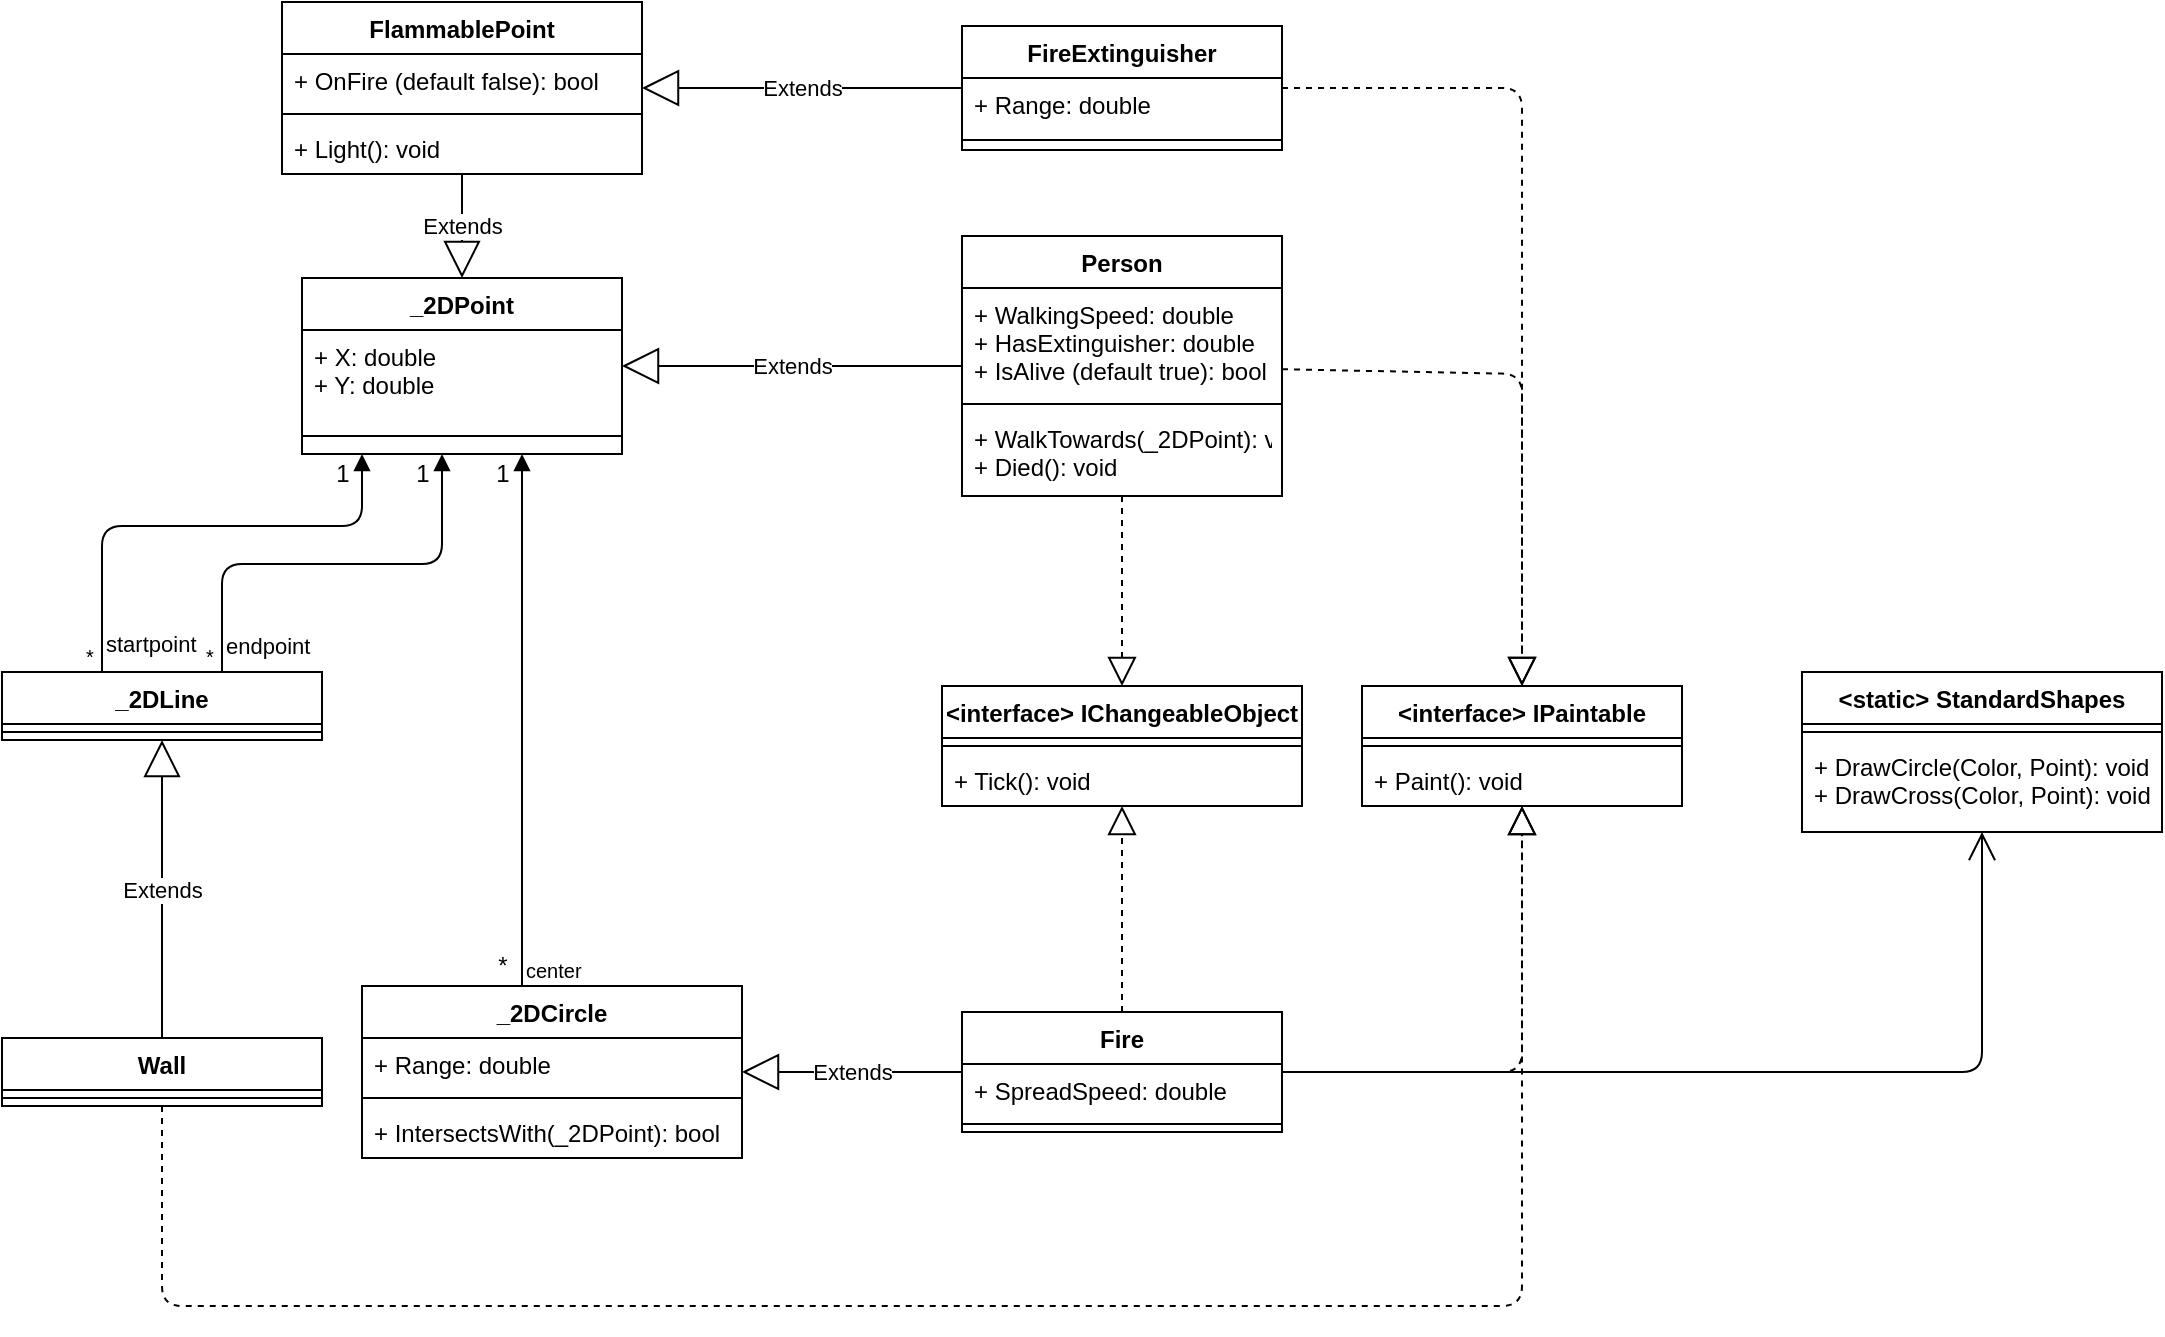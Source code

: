 <mxfile version="12.7.1" type="google"><diagram id="yT9TXmgAgz7rBrCmFG2e" name="Page-1"><mxGraphModel dx="2123" dy="1910" grid="1" gridSize="10" guides="1" tooltips="1" connect="1" arrows="1" fold="1" page="1" pageScale="1" pageWidth="827" pageHeight="1169" math="0" shadow="0"><root><mxCell id="0"/><mxCell id="1" parent="0"/><mxCell id="ZRokeR4cdvGj3QZbygz7-1" value="_2DPoint" style="swimlane;fontStyle=1;align=center;verticalAlign=top;childLayout=stackLayout;horizontal=1;startSize=26;horizontalStack=0;resizeParent=1;resizeParentMax=0;resizeLast=0;collapsible=1;marginBottom=0;" parent="1" vertex="1"><mxGeometry x="100" y="76" width="160" height="88" as="geometry"/></mxCell><mxCell id="ZRokeR4cdvGj3QZbygz7-2" value="+ X: double&#xA;+ Y: double&#xA;" style="text;strokeColor=none;fillColor=none;align=left;verticalAlign=top;spacingLeft=4;spacingRight=4;overflow=hidden;rotatable=0;points=[[0,0.5],[1,0.5]];portConstraint=eastwest;" parent="ZRokeR4cdvGj3QZbygz7-1" vertex="1"><mxGeometry y="26" width="160" height="44" as="geometry"/></mxCell><mxCell id="ZRokeR4cdvGj3QZbygz7-3" value="" style="line;strokeWidth=1;fillColor=none;align=left;verticalAlign=middle;spacingTop=-1;spacingLeft=3;spacingRight=3;rotatable=0;labelPosition=right;points=[];portConstraint=eastwest;" parent="ZRokeR4cdvGj3QZbygz7-1" vertex="1"><mxGeometry y="70" width="160" height="18" as="geometry"/></mxCell><mxCell id="ZRokeR4cdvGj3QZbygz7-5" value="Person" style="swimlane;fontStyle=1;align=center;verticalAlign=top;childLayout=stackLayout;horizontal=1;startSize=26;horizontalStack=0;resizeParent=1;resizeParentMax=0;resizeLast=0;collapsible=1;marginBottom=0;" parent="1" vertex="1"><mxGeometry x="430" y="55" width="160" height="130" as="geometry"/></mxCell><mxCell id="ZRokeR4cdvGj3QZbygz7-6" value="+ WalkingSpeed: double&#xA;+ HasExtinguisher: double&#xA;+ IsAlive (default true): bool&#xA;&#xA;" style="text;strokeColor=none;fillColor=none;align=left;verticalAlign=top;spacingLeft=4;spacingRight=4;overflow=hidden;rotatable=0;points=[[0,0.5],[1,0.5]];portConstraint=eastwest;" parent="ZRokeR4cdvGj3QZbygz7-5" vertex="1"><mxGeometry y="26" width="160" height="54" as="geometry"/></mxCell><mxCell id="ZRokeR4cdvGj3QZbygz7-7" value="" style="line;strokeWidth=1;fillColor=none;align=left;verticalAlign=middle;spacingTop=-1;spacingLeft=3;spacingRight=3;rotatable=0;labelPosition=right;points=[];portConstraint=eastwest;" parent="ZRokeR4cdvGj3QZbygz7-5" vertex="1"><mxGeometry y="80" width="160" height="8" as="geometry"/></mxCell><mxCell id="ZRokeR4cdvGj3QZbygz7-8" value="+ WalkTowards(_2DPoint): void&#xA;+ Died(): void&#xA;" style="text;strokeColor=none;fillColor=none;align=left;verticalAlign=top;spacingLeft=4;spacingRight=4;overflow=hidden;rotatable=0;points=[[0,0.5],[1,0.5]];portConstraint=eastwest;" parent="ZRokeR4cdvGj3QZbygz7-5" vertex="1"><mxGeometry y="88" width="160" height="42" as="geometry"/></mxCell><mxCell id="ZRokeR4cdvGj3QZbygz7-9" value="FireExtinguisher" style="swimlane;fontStyle=1;align=center;verticalAlign=top;childLayout=stackLayout;horizontal=1;startSize=26;horizontalStack=0;resizeParent=1;resizeParentMax=0;resizeLast=0;collapsible=1;marginBottom=0;" parent="1" vertex="1"><mxGeometry x="430" y="-50" width="160" height="62" as="geometry"/></mxCell><mxCell id="vUPNm47fnmo5N56Ao4s8-2" value="+ Range: double" style="text;strokeColor=none;fillColor=none;align=left;verticalAlign=top;spacingLeft=4;spacingRight=4;overflow=hidden;rotatable=0;points=[[0,0.5],[1,0.5]];portConstraint=eastwest;" parent="ZRokeR4cdvGj3QZbygz7-9" vertex="1"><mxGeometry y="26" width="160" height="26" as="geometry"/></mxCell><mxCell id="ZRokeR4cdvGj3QZbygz7-11" value="&#xA;" style="line;strokeWidth=1;fillColor=none;align=left;verticalAlign=middle;spacingTop=-1;spacingLeft=3;spacingRight=3;rotatable=0;labelPosition=right;points=[];portConstraint=eastwest;" parent="ZRokeR4cdvGj3QZbygz7-9" vertex="1"><mxGeometry y="52" width="160" height="10" as="geometry"/></mxCell><mxCell id="ZRokeR4cdvGj3QZbygz7-13" value="_2DCircle" style="swimlane;fontStyle=1;align=center;verticalAlign=top;childLayout=stackLayout;horizontal=1;startSize=26;horizontalStack=0;resizeParent=1;resizeParentMax=0;resizeLast=0;collapsible=1;marginBottom=0;" parent="1" vertex="1"><mxGeometry x="130" y="430" width="190" height="86" as="geometry"/></mxCell><mxCell id="ZRokeR4cdvGj3QZbygz7-14" value="+ Range: double" style="text;strokeColor=none;fillColor=none;align=left;verticalAlign=top;spacingLeft=4;spacingRight=4;overflow=hidden;rotatable=0;points=[[0,0.5],[1,0.5]];portConstraint=eastwest;" parent="ZRokeR4cdvGj3QZbygz7-13" vertex="1"><mxGeometry y="26" width="190" height="26" as="geometry"/></mxCell><mxCell id="ZRokeR4cdvGj3QZbygz7-15" value="" style="line;strokeWidth=1;fillColor=none;align=left;verticalAlign=middle;spacingTop=-1;spacingLeft=3;spacingRight=3;rotatable=0;labelPosition=right;points=[];portConstraint=eastwest;" parent="ZRokeR4cdvGj3QZbygz7-13" vertex="1"><mxGeometry y="52" width="190" height="8" as="geometry"/></mxCell><mxCell id="ZRokeR4cdvGj3QZbygz7-16" value="+ IntersectsWith(_2DPoint): bool" style="text;strokeColor=none;fillColor=none;align=left;verticalAlign=top;spacingLeft=4;spacingRight=4;overflow=hidden;rotatable=0;points=[[0,0.5],[1,0.5]];portConstraint=eastwest;" parent="ZRokeR4cdvGj3QZbygz7-13" vertex="1"><mxGeometry y="60" width="190" height="26" as="geometry"/></mxCell><mxCell id="ZRokeR4cdvGj3QZbygz7-17" value="Fire" style="swimlane;fontStyle=1;align=center;verticalAlign=top;childLayout=stackLayout;horizontal=1;startSize=26;horizontalStack=0;resizeParent=1;resizeParentMax=0;resizeLast=0;collapsible=1;marginBottom=0;" parent="1" vertex="1"><mxGeometry x="430" y="443" width="160" height="60" as="geometry"/></mxCell><mxCell id="ZRokeR4cdvGj3QZbygz7-18" value="+ SpreadSpeed: double" style="text;strokeColor=none;fillColor=none;align=left;verticalAlign=top;spacingLeft=4;spacingRight=4;overflow=hidden;rotatable=0;points=[[0,0.5],[1,0.5]];portConstraint=eastwest;" parent="ZRokeR4cdvGj3QZbygz7-17" vertex="1"><mxGeometry y="26" width="160" height="26" as="geometry"/></mxCell><mxCell id="ZRokeR4cdvGj3QZbygz7-19" value="" style="line;strokeWidth=1;fillColor=none;align=left;verticalAlign=middle;spacingTop=-1;spacingLeft=3;spacingRight=3;rotatable=0;labelPosition=right;points=[];portConstraint=eastwest;" parent="ZRokeR4cdvGj3QZbygz7-17" vertex="1"><mxGeometry y="52" width="160" height="8" as="geometry"/></mxCell><mxCell id="ZRokeR4cdvGj3QZbygz7-22" value="Extends" style="endArrow=block;endSize=16;endFill=0;html=1;" parent="1" source="ZRokeR4cdvGj3QZbygz7-5" target="ZRokeR4cdvGj3QZbygz7-1" edge="1"><mxGeometry width="160" relative="1" as="geometry"><mxPoint x="330" y="150" as="sourcePoint"/><mxPoint x="400" y="230" as="targetPoint"/></mxGeometry></mxCell><mxCell id="ZRokeR4cdvGj3QZbygz7-23" value="" style="endArrow=block;endFill=1;html=1;edgeStyle=orthogonalEdgeStyle;align=left;verticalAlign=top;" parent="1" source="ZRokeR4cdvGj3QZbygz7-13" target="ZRokeR4cdvGj3QZbygz7-1" edge="1"><mxGeometry x="1" y="260" relative="1" as="geometry"><mxPoint x="140" y="240" as="sourcePoint"/><mxPoint x="300" y="240" as="targetPoint"/><mxPoint x="80" y="-188" as="offset"/><Array as="points"><mxPoint x="210" y="240"/><mxPoint x="210" y="240"/></Array></mxGeometry></mxCell><mxCell id="ZRokeR4cdvGj3QZbygz7-24" value="center" style="resizable=0;html=1;align=left;verticalAlign=bottom;labelBackgroundColor=#ffffff;fontSize=10;" parent="ZRokeR4cdvGj3QZbygz7-23" connectable="0" vertex="1"><mxGeometry x="-1" relative="1" as="geometry"/></mxCell><mxCell id="ZRokeR4cdvGj3QZbygz7-25" value="Extends" style="endArrow=block;endSize=16;endFill=0;html=1;" parent="1" source="_U4fqQpBN8C211jp2kPk-1" target="ZRokeR4cdvGj3QZbygz7-1" edge="1"><mxGeometry width="160" relative="1" as="geometry"><mxPoint x="300" y="230" as="sourcePoint"/><mxPoint x="430" y="230" as="targetPoint"/></mxGeometry></mxCell><mxCell id="ZRokeR4cdvGj3QZbygz7-26" value="Extends" style="endArrow=block;endSize=16;endFill=0;html=1;" parent="1" source="ZRokeR4cdvGj3QZbygz7-17" target="ZRokeR4cdvGj3QZbygz7-13" edge="1"><mxGeometry width="160" relative="1" as="geometry"><mxPoint x="300" y="270" as="sourcePoint"/><mxPoint x="460" y="270" as="targetPoint"/></mxGeometry></mxCell><mxCell id="vUPNm47fnmo5N56Ao4s8-3" value="&lt;interface&gt; IChangeableObject" style="swimlane;fontStyle=1;align=center;verticalAlign=top;childLayout=stackLayout;horizontal=1;startSize=26;horizontalStack=0;resizeParent=1;resizeParentMax=0;resizeLast=0;collapsible=1;marginBottom=0;" parent="1" vertex="1"><mxGeometry x="420" y="280" width="180" height="60" as="geometry"/></mxCell><mxCell id="vUPNm47fnmo5N56Ao4s8-5" value="" style="line;strokeWidth=1;fillColor=none;align=left;verticalAlign=middle;spacingTop=-1;spacingLeft=3;spacingRight=3;rotatable=0;labelPosition=right;points=[];portConstraint=eastwest;" parent="vUPNm47fnmo5N56Ao4s8-3" vertex="1"><mxGeometry y="26" width="180" height="8" as="geometry"/></mxCell><mxCell id="vUPNm47fnmo5N56Ao4s8-6" value="+ Tick(): void" style="text;strokeColor=none;fillColor=none;align=left;verticalAlign=top;spacingLeft=4;spacingRight=4;overflow=hidden;rotatable=0;points=[[0,0.5],[1,0.5]];portConstraint=eastwest;" parent="vUPNm47fnmo5N56Ao4s8-3" vertex="1"><mxGeometry y="34" width="180" height="26" as="geometry"/></mxCell><mxCell id="vUPNm47fnmo5N56Ao4s8-7" value="" style="endArrow=block;dashed=1;endFill=0;endSize=12;html=1;" parent="1" source="ZRokeR4cdvGj3QZbygz7-17" target="vUPNm47fnmo5N56Ao4s8-3" edge="1"><mxGeometry width="160" relative="1" as="geometry"><mxPoint x="590" y="450" as="sourcePoint"/><mxPoint x="750" y="450" as="targetPoint"/><Array as="points"/></mxGeometry></mxCell><mxCell id="vUPNm47fnmo5N56Ao4s8-8" value="" style="endArrow=block;dashed=1;endFill=0;endSize=12;html=1;" parent="1" source="ZRokeR4cdvGj3QZbygz7-5" target="vUPNm47fnmo5N56Ao4s8-3" edge="1"><mxGeometry width="160" relative="1" as="geometry"><mxPoint x="670" y="210" as="sourcePoint"/><mxPoint x="830" y="210" as="targetPoint"/></mxGeometry></mxCell><mxCell id="_U4fqQpBN8C211jp2kPk-1" value="FlammablePoint" style="swimlane;fontStyle=1;align=center;verticalAlign=top;childLayout=stackLayout;horizontal=1;startSize=26;horizontalStack=0;resizeParent=1;resizeParentMax=0;resizeLast=0;collapsible=1;marginBottom=0;" parent="1" vertex="1"><mxGeometry x="90" y="-62" width="180" height="86" as="geometry"/></mxCell><mxCell id="_U4fqQpBN8C211jp2kPk-2" value="+ OnFire (default false): bool" style="text;strokeColor=none;fillColor=none;align=left;verticalAlign=top;spacingLeft=4;spacingRight=4;overflow=hidden;rotatable=0;points=[[0,0.5],[1,0.5]];portConstraint=eastwest;" parent="_U4fqQpBN8C211jp2kPk-1" vertex="1"><mxGeometry y="26" width="180" height="26" as="geometry"/></mxCell><mxCell id="_U4fqQpBN8C211jp2kPk-3" value="" style="line;strokeWidth=1;fillColor=none;align=left;verticalAlign=middle;spacingTop=-1;spacingLeft=3;spacingRight=3;rotatable=0;labelPosition=right;points=[];portConstraint=eastwest;" parent="_U4fqQpBN8C211jp2kPk-1" vertex="1"><mxGeometry y="52" width="180" height="8" as="geometry"/></mxCell><mxCell id="_U4fqQpBN8C211jp2kPk-4" value="+ Light(): void" style="text;strokeColor=none;fillColor=none;align=left;verticalAlign=top;spacingLeft=4;spacingRight=4;overflow=hidden;rotatable=0;points=[[0,0.5],[1,0.5]];portConstraint=eastwest;" parent="_U4fqQpBN8C211jp2kPk-1" vertex="1"><mxGeometry y="60" width="180" height="26" as="geometry"/></mxCell><mxCell id="_U4fqQpBN8C211jp2kPk-6" value="Extends" style="endArrow=block;endSize=16;endFill=0;html=1;" parent="1" source="ZRokeR4cdvGj3QZbygz7-9" target="_U4fqQpBN8C211jp2kPk-1" edge="1"><mxGeometry width="160" relative="1" as="geometry"><mxPoint x="440" y="50" as="sourcePoint"/><mxPoint x="600" y="50" as="targetPoint"/></mxGeometry></mxCell><mxCell id="_U4fqQpBN8C211jp2kPk-8" value="1" style="text;html=1;align=center;verticalAlign=middle;resizable=0;points=[];autosize=1;" parent="1" vertex="1"><mxGeometry x="190" y="164" width="20" height="20" as="geometry"/></mxCell><mxCell id="_U4fqQpBN8C211jp2kPk-9" value="*" style="text;html=1;align=center;verticalAlign=middle;resizable=0;points=[];autosize=1;" parent="1" vertex="1"><mxGeometry x="105" y="410" width="190" height="20" as="geometry"/></mxCell><mxCell id="_U4fqQpBN8C211jp2kPk-14" value="&lt;interface&gt; IPaintable" style="swimlane;fontStyle=1;align=center;verticalAlign=top;childLayout=stackLayout;horizontal=1;startSize=26;horizontalStack=0;resizeParent=1;resizeParentMax=0;resizeLast=0;collapsible=1;marginBottom=0;" parent="1" vertex="1"><mxGeometry x="630" y="280" width="160" height="60" as="geometry"/></mxCell><mxCell id="_U4fqQpBN8C211jp2kPk-16" value="" style="line;strokeWidth=1;fillColor=none;align=left;verticalAlign=middle;spacingTop=-1;spacingLeft=3;spacingRight=3;rotatable=0;labelPosition=right;points=[];portConstraint=eastwest;" parent="_U4fqQpBN8C211jp2kPk-14" vertex="1"><mxGeometry y="26" width="160" height="8" as="geometry"/></mxCell><mxCell id="_U4fqQpBN8C211jp2kPk-25" value="+ Paint(): void" style="text;strokeColor=none;fillColor=none;align=left;verticalAlign=top;spacingLeft=4;spacingRight=4;overflow=hidden;rotatable=0;points=[[0,0.5],[1,0.5]];portConstraint=eastwest;" parent="_U4fqQpBN8C211jp2kPk-14" vertex="1"><mxGeometry y="34" width="160" height="26" as="geometry"/></mxCell><mxCell id="_U4fqQpBN8C211jp2kPk-26" value="_2DLine" style="swimlane;fontStyle=1;align=center;verticalAlign=top;childLayout=stackLayout;horizontal=1;startSize=26;horizontalStack=0;resizeParent=1;resizeParentMax=0;resizeLast=0;collapsible=1;marginBottom=0;" parent="1" vertex="1"><mxGeometry x="-50" y="273" width="160" height="34" as="geometry"/></mxCell><mxCell id="_U4fqQpBN8C211jp2kPk-28" value="" style="line;strokeWidth=1;fillColor=none;align=left;verticalAlign=middle;spacingTop=-1;spacingLeft=3;spacingRight=3;rotatable=0;labelPosition=right;points=[];portConstraint=eastwest;" parent="_U4fqQpBN8C211jp2kPk-26" vertex="1"><mxGeometry y="26" width="160" height="8" as="geometry"/></mxCell><mxCell id="_U4fqQpBN8C211jp2kPk-30" value="startpoint" style="endArrow=block;endFill=1;html=1;edgeStyle=orthogonalEdgeStyle;align=left;verticalAlign=top;" parent="1" source="_U4fqQpBN8C211jp2kPk-26" target="ZRokeR4cdvGj3QZbygz7-1" edge="1"><mxGeometry x="-0.769" relative="1" as="geometry"><mxPoint x="-40" y="220" as="sourcePoint"/><mxPoint x="120" y="220" as="targetPoint"/><Array as="points"><mxPoint y="200"/><mxPoint x="130" y="200"/></Array><mxPoint as="offset"/></mxGeometry></mxCell><mxCell id="_U4fqQpBN8C211jp2kPk-31" value="*" style="resizable=0;html=1;align=left;verticalAlign=bottom;labelBackgroundColor=#ffffff;fontSize=10;" parent="_U4fqQpBN8C211jp2kPk-30" connectable="0" vertex="1"><mxGeometry x="-1" relative="1" as="geometry"><mxPoint x="-10" as="offset"/></mxGeometry></mxCell><mxCell id="_U4fqQpBN8C211jp2kPk-32" value="1" style="text;html=1;align=center;verticalAlign=middle;resizable=0;points=[];autosize=1;" parent="1" vertex="1"><mxGeometry x="110" y="164" width="20" height="20" as="geometry"/></mxCell><mxCell id="_U4fqQpBN8C211jp2kPk-33" value="endpoint" style="endArrow=block;endFill=1;html=1;edgeStyle=orthogonalEdgeStyle;align=left;verticalAlign=top;" parent="1" source="_U4fqQpBN8C211jp2kPk-26" target="ZRokeR4cdvGj3QZbygz7-1" edge="1"><mxGeometry x="-0.757" relative="1" as="geometry"><mxPoint x="-230" y="270" as="sourcePoint"/><mxPoint x="-70" y="270" as="targetPoint"/><Array as="points"><mxPoint x="60" y="219"/><mxPoint x="170" y="219"/></Array><mxPoint as="offset"/></mxGeometry></mxCell><mxCell id="_U4fqQpBN8C211jp2kPk-34" value="*" style="resizable=0;html=1;align=left;verticalAlign=bottom;labelBackgroundColor=#ffffff;fontSize=10;" parent="_U4fqQpBN8C211jp2kPk-33" connectable="0" vertex="1"><mxGeometry x="-1" relative="1" as="geometry"><mxPoint x="-10" as="offset"/></mxGeometry></mxCell><mxCell id="_U4fqQpBN8C211jp2kPk-35" value="1" style="text;html=1;align=center;verticalAlign=middle;resizable=0;points=[];autosize=1;" parent="1" vertex="1"><mxGeometry x="150" y="164" width="20" height="20" as="geometry"/></mxCell><mxCell id="_U4fqQpBN8C211jp2kPk-36" value="Wall" style="swimlane;fontStyle=1;align=center;verticalAlign=top;childLayout=stackLayout;horizontal=1;startSize=26;horizontalStack=0;resizeParent=1;resizeParentMax=0;resizeLast=0;collapsible=1;marginBottom=0;" parent="1" vertex="1"><mxGeometry x="-50" y="456" width="160" height="34" as="geometry"/></mxCell><mxCell id="_U4fqQpBN8C211jp2kPk-38" value="" style="line;strokeWidth=1;fillColor=none;align=left;verticalAlign=middle;spacingTop=-1;spacingLeft=3;spacingRight=3;rotatable=0;labelPosition=right;points=[];portConstraint=eastwest;" parent="_U4fqQpBN8C211jp2kPk-36" vertex="1"><mxGeometry y="26" width="160" height="8" as="geometry"/></mxCell><mxCell id="_U4fqQpBN8C211jp2kPk-41" value="Extends" style="endArrow=block;endSize=16;endFill=0;html=1;" parent="1" source="_U4fqQpBN8C211jp2kPk-36" target="_U4fqQpBN8C211jp2kPk-26" edge="1"><mxGeometry width="160" relative="1" as="geometry"><mxPoint x="30" y="370" as="sourcePoint"/><mxPoint x="60" y="307" as="targetPoint"/><Array as="points"/></mxGeometry></mxCell><mxCell id="xJQ4MIrV5jZCZ3XPeDxR-1" value="" style="endArrow=block;dashed=1;endFill=0;endSize=12;html=1;" edge="1" parent="1" source="_U4fqQpBN8C211jp2kPk-36" target="_U4fqQpBN8C211jp2kPk-14"><mxGeometry width="160" relative="1" as="geometry"><mxPoint x="80" y="620" as="sourcePoint"/><mxPoint x="240" y="620" as="targetPoint"/><Array as="points"><mxPoint x="30" y="590"/><mxPoint x="710" y="590"/></Array></mxGeometry></mxCell><mxCell id="xJQ4MIrV5jZCZ3XPeDxR-2" value="" style="endArrow=block;dashed=1;endFill=0;endSize=12;html=1;" edge="1" parent="1" source="ZRokeR4cdvGj3QZbygz7-17" target="_U4fqQpBN8C211jp2kPk-14"><mxGeometry width="160" relative="1" as="geometry"><mxPoint x="480" y="640" as="sourcePoint"/><mxPoint x="640" y="640" as="targetPoint"/><Array as="points"><mxPoint x="710" y="473"/></Array></mxGeometry></mxCell><mxCell id="xJQ4MIrV5jZCZ3XPeDxR-3" value="" style="endArrow=block;dashed=1;endFill=0;endSize=12;html=1;" edge="1" parent="1" source="ZRokeR4cdvGj3QZbygz7-5" target="_U4fqQpBN8C211jp2kPk-14"><mxGeometry width="160" relative="1" as="geometry"><mxPoint x="720" y="160" as="sourcePoint"/><mxPoint x="880" y="160" as="targetPoint"/><Array as="points"><mxPoint x="710" y="124"/></Array></mxGeometry></mxCell><mxCell id="xJQ4MIrV5jZCZ3XPeDxR-4" value="" style="endArrow=block;dashed=1;endFill=0;endSize=12;html=1;" edge="1" parent="1" source="ZRokeR4cdvGj3QZbygz7-9" target="_U4fqQpBN8C211jp2kPk-14"><mxGeometry width="160" relative="1" as="geometry"><mxPoint x="940" y="50" as="sourcePoint"/><mxPoint x="1100" y="50" as="targetPoint"/><Array as="points"><mxPoint x="710" y="-19"/></Array></mxGeometry></mxCell><mxCell id="xJQ4MIrV5jZCZ3XPeDxR-5" value="&lt;static&gt; StandardShapes" style="swimlane;fontStyle=1;align=center;verticalAlign=top;childLayout=stackLayout;horizontal=1;startSize=26;horizontalStack=0;resizeParent=1;resizeParentMax=0;resizeLast=0;collapsible=1;marginBottom=0;" vertex="1" parent="1"><mxGeometry x="850" y="273" width="180" height="80" as="geometry"/></mxCell><mxCell id="xJQ4MIrV5jZCZ3XPeDxR-7" value="" style="line;strokeWidth=1;fillColor=none;align=left;verticalAlign=middle;spacingTop=-1;spacingLeft=3;spacingRight=3;rotatable=0;labelPosition=right;points=[];portConstraint=eastwest;" vertex="1" parent="xJQ4MIrV5jZCZ3XPeDxR-5"><mxGeometry y="26" width="180" height="8" as="geometry"/></mxCell><mxCell id="xJQ4MIrV5jZCZ3XPeDxR-8" value="+ DrawCircle(Color, Point): void&#xA;+ DrawCross(Color, Point): void&#xA;" style="text;strokeColor=none;fillColor=none;align=left;verticalAlign=top;spacingLeft=4;spacingRight=4;overflow=hidden;rotatable=0;points=[[0,0.5],[1,0.5]];portConstraint=eastwest;" vertex="1" parent="xJQ4MIrV5jZCZ3XPeDxR-5"><mxGeometry y="34" width="180" height="46" as="geometry"/></mxCell><mxCell id="xJQ4MIrV5jZCZ3XPeDxR-9" value="" style="endArrow=open;endFill=1;endSize=12;html=1;" edge="1" parent="1" source="ZRokeR4cdvGj3QZbygz7-17" target="xJQ4MIrV5jZCZ3XPeDxR-5"><mxGeometry width="160" relative="1" as="geometry"><mxPoint x="830" y="470" as="sourcePoint"/><mxPoint x="990" y="470" as="targetPoint"/><Array as="points"><mxPoint x="940" y="473"/></Array></mxGeometry></mxCell></root></mxGraphModel></diagram></mxfile>